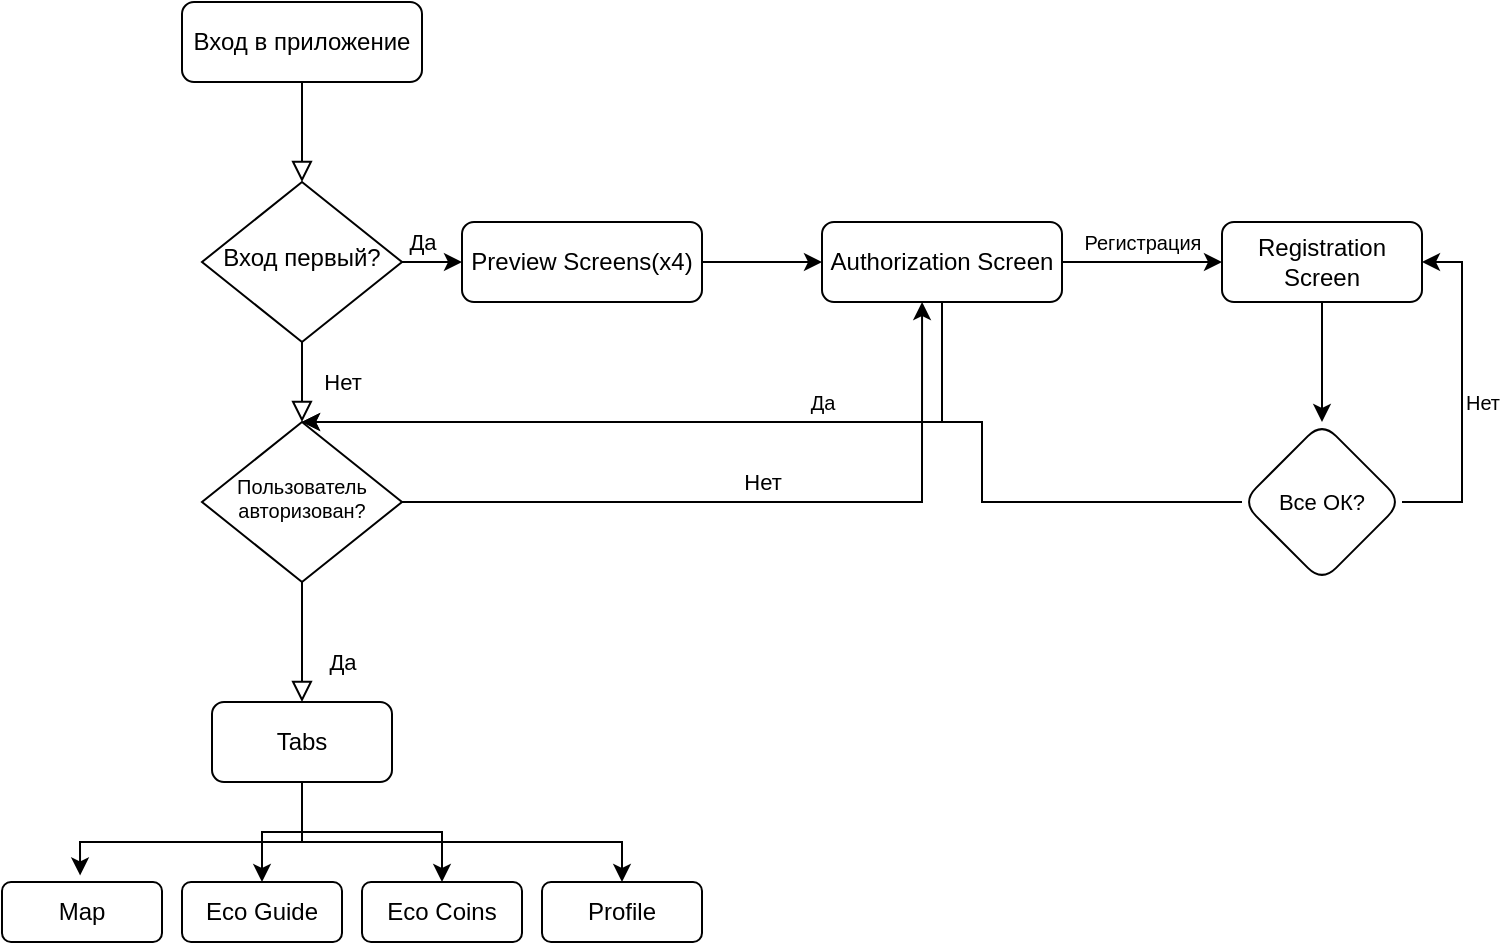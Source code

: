 <mxfile version="14.3.2" type="github">
  <diagram id="C5RBs43oDa-KdzZeNtuy" name="Page-1">
    <mxGraphModel dx="1133" dy="842" grid="1" gridSize="10" guides="1" tooltips="1" connect="1" arrows="1" fold="1" page="1" pageScale="1" pageWidth="827" pageHeight="1169" math="0" shadow="0">
      <root>
        <mxCell id="WIyWlLk6GJQsqaUBKTNV-0" />
        <mxCell id="WIyWlLk6GJQsqaUBKTNV-1" parent="WIyWlLk6GJQsqaUBKTNV-0" />
        <mxCell id="WIyWlLk6GJQsqaUBKTNV-2" value="" style="rounded=0;html=1;jettySize=auto;orthogonalLoop=1;fontSize=11;endArrow=block;endFill=0;endSize=8;strokeWidth=1;shadow=0;labelBackgroundColor=none;edgeStyle=orthogonalEdgeStyle;" parent="WIyWlLk6GJQsqaUBKTNV-1" source="WIyWlLk6GJQsqaUBKTNV-3" target="WIyWlLk6GJQsqaUBKTNV-6" edge="1">
          <mxGeometry relative="1" as="geometry" />
        </mxCell>
        <mxCell id="WIyWlLk6GJQsqaUBKTNV-3" value="Вход в приложение" style="rounded=1;whiteSpace=wrap;html=1;fontSize=12;glass=0;strokeWidth=1;shadow=0;" parent="WIyWlLk6GJQsqaUBKTNV-1" vertex="1">
          <mxGeometry x="110" y="80" width="120" height="40" as="geometry" />
        </mxCell>
        <mxCell id="WIyWlLk6GJQsqaUBKTNV-4" value="Нет" style="rounded=0;html=1;jettySize=auto;orthogonalLoop=1;fontSize=11;endArrow=block;endFill=0;endSize=8;strokeWidth=1;shadow=0;labelBackgroundColor=none;edgeStyle=orthogonalEdgeStyle;" parent="WIyWlLk6GJQsqaUBKTNV-1" source="WIyWlLk6GJQsqaUBKTNV-6" target="WIyWlLk6GJQsqaUBKTNV-10" edge="1">
          <mxGeometry y="20" relative="1" as="geometry">
            <mxPoint as="offset" />
          </mxGeometry>
        </mxCell>
        <mxCell id="uxNmknp9jEbx3Xo4kKXq-10" value="Да" style="edgeStyle=orthogonalEdgeStyle;rounded=0;orthogonalLoop=1;jettySize=auto;html=1;exitX=1;exitY=0.5;exitDx=0;exitDy=0;entryX=0;entryY=0.5;entryDx=0;entryDy=0;" edge="1" parent="WIyWlLk6GJQsqaUBKTNV-1" source="WIyWlLk6GJQsqaUBKTNV-6" target="uxNmknp9jEbx3Xo4kKXq-9">
          <mxGeometry x="-0.333" y="10" relative="1" as="geometry">
            <mxPoint as="offset" />
          </mxGeometry>
        </mxCell>
        <mxCell id="WIyWlLk6GJQsqaUBKTNV-6" value="Вход первый?" style="rhombus;whiteSpace=wrap;html=1;shadow=0;fontFamily=Helvetica;fontSize=12;align=center;strokeWidth=1;spacing=6;spacingTop=-4;" parent="WIyWlLk6GJQsqaUBKTNV-1" vertex="1">
          <mxGeometry x="120" y="170" width="100" height="80" as="geometry" />
        </mxCell>
        <mxCell id="uxNmknp9jEbx3Xo4kKXq-25" value="Регистрация" style="edgeStyle=orthogonalEdgeStyle;rounded=0;orthogonalLoop=1;jettySize=auto;html=1;fontSize=10;" edge="1" parent="WIyWlLk6GJQsqaUBKTNV-1" source="WIyWlLk6GJQsqaUBKTNV-7" target="uxNmknp9jEbx3Xo4kKXq-24">
          <mxGeometry y="10" relative="1" as="geometry">
            <mxPoint as="offset" />
          </mxGeometry>
        </mxCell>
        <mxCell id="uxNmknp9jEbx3Xo4kKXq-28" style="edgeStyle=orthogonalEdgeStyle;rounded=0;orthogonalLoop=1;jettySize=auto;html=1;fontSize=10;" edge="1" parent="WIyWlLk6GJQsqaUBKTNV-1" source="WIyWlLk6GJQsqaUBKTNV-7">
          <mxGeometry relative="1" as="geometry">
            <mxPoint x="170.0" y="290.0" as="targetPoint" />
            <Array as="points">
              <mxPoint x="490" y="290" />
            </Array>
          </mxGeometry>
        </mxCell>
        <mxCell id="WIyWlLk6GJQsqaUBKTNV-7" value="Authorization Screen" style="rounded=1;whiteSpace=wrap;html=1;fontSize=12;glass=0;strokeWidth=1;shadow=0;" parent="WIyWlLk6GJQsqaUBKTNV-1" vertex="1">
          <mxGeometry x="430" y="190" width="120" height="40" as="geometry" />
        </mxCell>
        <mxCell id="WIyWlLk6GJQsqaUBKTNV-8" value="Да" style="rounded=0;html=1;jettySize=auto;orthogonalLoop=1;fontSize=11;endArrow=block;endFill=0;endSize=8;strokeWidth=1;shadow=0;labelBackgroundColor=none;edgeStyle=orthogonalEdgeStyle;" parent="WIyWlLk6GJQsqaUBKTNV-1" source="WIyWlLk6GJQsqaUBKTNV-10" edge="1">
          <mxGeometry x="0.333" y="20" relative="1" as="geometry">
            <mxPoint as="offset" />
            <mxPoint x="170" y="430" as="targetPoint" />
          </mxGeometry>
        </mxCell>
        <mxCell id="uxNmknp9jEbx3Xo4kKXq-0" value="Нет" style="edgeStyle=orthogonalEdgeStyle;rounded=0;orthogonalLoop=1;jettySize=auto;html=1;entryX=0.417;entryY=1;entryDx=0;entryDy=0;entryPerimeter=0;" edge="1" parent="WIyWlLk6GJQsqaUBKTNV-1" source="WIyWlLk6GJQsqaUBKTNV-10" target="WIyWlLk6GJQsqaUBKTNV-7">
          <mxGeometry x="-0.0" y="10" relative="1" as="geometry">
            <Array as="points">
              <mxPoint x="480" y="330" />
            </Array>
            <mxPoint as="offset" />
          </mxGeometry>
        </mxCell>
        <mxCell id="WIyWlLk6GJQsqaUBKTNV-10" value="Пользователь авторизован?" style="rhombus;whiteSpace=wrap;html=1;shadow=0;fontFamily=Helvetica;fontSize=10;align=center;strokeWidth=1;spacing=4;spacingTop=-4;" parent="WIyWlLk6GJQsqaUBKTNV-1" vertex="1">
          <mxGeometry x="120" y="290" width="100" height="80" as="geometry" />
        </mxCell>
        <mxCell id="uxNmknp9jEbx3Xo4kKXq-12" style="edgeStyle=orthogonalEdgeStyle;rounded=0;orthogonalLoop=1;jettySize=auto;html=1;entryX=0;entryY=0.5;entryDx=0;entryDy=0;" edge="1" parent="WIyWlLk6GJQsqaUBKTNV-1" source="uxNmknp9jEbx3Xo4kKXq-9" target="WIyWlLk6GJQsqaUBKTNV-7">
          <mxGeometry relative="1" as="geometry" />
        </mxCell>
        <mxCell id="uxNmknp9jEbx3Xo4kKXq-9" value="Preview Screens(x4)" style="rounded=1;whiteSpace=wrap;html=1;" vertex="1" parent="WIyWlLk6GJQsqaUBKTNV-1">
          <mxGeometry x="250" y="190" width="120" height="40" as="geometry" />
        </mxCell>
        <mxCell id="uxNmknp9jEbx3Xo4kKXq-20" style="edgeStyle=orthogonalEdgeStyle;rounded=0;orthogonalLoop=1;jettySize=auto;html=1;entryX=0.5;entryY=0;entryDx=0;entryDy=0;" edge="1" parent="WIyWlLk6GJQsqaUBKTNV-1" source="uxNmknp9jEbx3Xo4kKXq-13" target="uxNmknp9jEbx3Xo4kKXq-17">
          <mxGeometry relative="1" as="geometry" />
        </mxCell>
        <mxCell id="uxNmknp9jEbx3Xo4kKXq-21" style="edgeStyle=orthogonalEdgeStyle;rounded=0;orthogonalLoop=1;jettySize=auto;html=1;entryX=0.5;entryY=0;entryDx=0;entryDy=0;" edge="1" parent="WIyWlLk6GJQsqaUBKTNV-1" source="uxNmknp9jEbx3Xo4kKXq-13" target="uxNmknp9jEbx3Xo4kKXq-18">
          <mxGeometry relative="1" as="geometry" />
        </mxCell>
        <mxCell id="uxNmknp9jEbx3Xo4kKXq-22" style="edgeStyle=orthogonalEdgeStyle;rounded=0;orthogonalLoop=1;jettySize=auto;html=1;entryX=0.5;entryY=0;entryDx=0;entryDy=0;" edge="1" parent="WIyWlLk6GJQsqaUBKTNV-1" source="uxNmknp9jEbx3Xo4kKXq-13" target="uxNmknp9jEbx3Xo4kKXq-19">
          <mxGeometry relative="1" as="geometry">
            <Array as="points">
              <mxPoint x="170" y="500" />
              <mxPoint x="330" y="500" />
            </Array>
          </mxGeometry>
        </mxCell>
        <mxCell id="uxNmknp9jEbx3Xo4kKXq-23" style="edgeStyle=orthogonalEdgeStyle;rounded=0;orthogonalLoop=1;jettySize=auto;html=1;entryX=0.488;entryY=-0.11;entryDx=0;entryDy=0;entryPerimeter=0;" edge="1" parent="WIyWlLk6GJQsqaUBKTNV-1" source="uxNmknp9jEbx3Xo4kKXq-13" target="uxNmknp9jEbx3Xo4kKXq-14">
          <mxGeometry relative="1" as="geometry">
            <Array as="points">
              <mxPoint x="170" y="500" />
              <mxPoint x="59" y="500" />
            </Array>
          </mxGeometry>
        </mxCell>
        <mxCell id="uxNmknp9jEbx3Xo4kKXq-13" value="Tabs" style="rounded=1;whiteSpace=wrap;html=1;" vertex="1" parent="WIyWlLk6GJQsqaUBKTNV-1">
          <mxGeometry x="125" y="430" width="90" height="40" as="geometry" />
        </mxCell>
        <mxCell id="uxNmknp9jEbx3Xo4kKXq-14" value="Map" style="rounded=1;whiteSpace=wrap;html=1;" vertex="1" parent="WIyWlLk6GJQsqaUBKTNV-1">
          <mxGeometry x="20" y="520" width="80" height="30" as="geometry" />
        </mxCell>
        <mxCell id="uxNmknp9jEbx3Xo4kKXq-17" value="Eco Guide" style="rounded=1;whiteSpace=wrap;html=1;" vertex="1" parent="WIyWlLk6GJQsqaUBKTNV-1">
          <mxGeometry x="110" y="520" width="80" height="30" as="geometry" />
        </mxCell>
        <mxCell id="uxNmknp9jEbx3Xo4kKXq-18" value="Eco Coins" style="rounded=1;whiteSpace=wrap;html=1;" vertex="1" parent="WIyWlLk6GJQsqaUBKTNV-1">
          <mxGeometry x="200" y="520" width="80" height="30" as="geometry" />
        </mxCell>
        <mxCell id="uxNmknp9jEbx3Xo4kKXq-19" value="Profile" style="rounded=1;whiteSpace=wrap;html=1;" vertex="1" parent="WIyWlLk6GJQsqaUBKTNV-1">
          <mxGeometry x="290" y="520" width="80" height="30" as="geometry" />
        </mxCell>
        <mxCell id="uxNmknp9jEbx3Xo4kKXq-27" value="" style="edgeStyle=orthogonalEdgeStyle;rounded=0;orthogonalLoop=1;jettySize=auto;html=1;" edge="1" parent="WIyWlLk6GJQsqaUBKTNV-1" source="uxNmknp9jEbx3Xo4kKXq-24" target="uxNmknp9jEbx3Xo4kKXq-26">
          <mxGeometry relative="1" as="geometry" />
        </mxCell>
        <mxCell id="uxNmknp9jEbx3Xo4kKXq-24" value="Registration Screen" style="whiteSpace=wrap;html=1;rounded=1;shadow=0;strokeWidth=1;glass=0;" vertex="1" parent="WIyWlLk6GJQsqaUBKTNV-1">
          <mxGeometry x="630" y="190" width="100" height="40" as="geometry" />
        </mxCell>
        <mxCell id="uxNmknp9jEbx3Xo4kKXq-29" value="Да" style="edgeStyle=orthogonalEdgeStyle;rounded=0;orthogonalLoop=1;jettySize=auto;html=1;fontSize=10;" edge="1" parent="WIyWlLk6GJQsqaUBKTNV-1" source="uxNmknp9jEbx3Xo4kKXq-26">
          <mxGeometry x="-0.019" y="-10" relative="1" as="geometry">
            <mxPoint x="170.0" y="290.0" as="targetPoint" />
            <Array as="points">
              <mxPoint x="510" y="330" />
              <mxPoint x="510" y="290" />
            </Array>
            <mxPoint as="offset" />
          </mxGeometry>
        </mxCell>
        <mxCell id="uxNmknp9jEbx3Xo4kKXq-30" value="Нет" style="edgeStyle=orthogonalEdgeStyle;rounded=0;orthogonalLoop=1;jettySize=auto;html=1;fontSize=10;entryX=1;entryY=0.5;entryDx=0;entryDy=0;" edge="1" parent="WIyWlLk6GJQsqaUBKTNV-1" source="uxNmknp9jEbx3Xo4kKXq-26" target="uxNmknp9jEbx3Xo4kKXq-24">
          <mxGeometry x="-0.058" y="-10" relative="1" as="geometry">
            <mxPoint x="770" y="270.0" as="targetPoint" />
            <Array as="points">
              <mxPoint x="750" y="330" />
              <mxPoint x="750" y="210" />
            </Array>
            <mxPoint as="offset" />
          </mxGeometry>
        </mxCell>
        <mxCell id="uxNmknp9jEbx3Xo4kKXq-26" value="&lt;font style=&quot;font-size: 11px&quot;&gt;Все ОК?&lt;/font&gt;" style="rhombus;whiteSpace=wrap;html=1;rounded=1;shadow=0;strokeWidth=1;glass=0;fontSize=8;" vertex="1" parent="WIyWlLk6GJQsqaUBKTNV-1">
          <mxGeometry x="640" y="290" width="80" height="80" as="geometry" />
        </mxCell>
      </root>
    </mxGraphModel>
  </diagram>
</mxfile>
